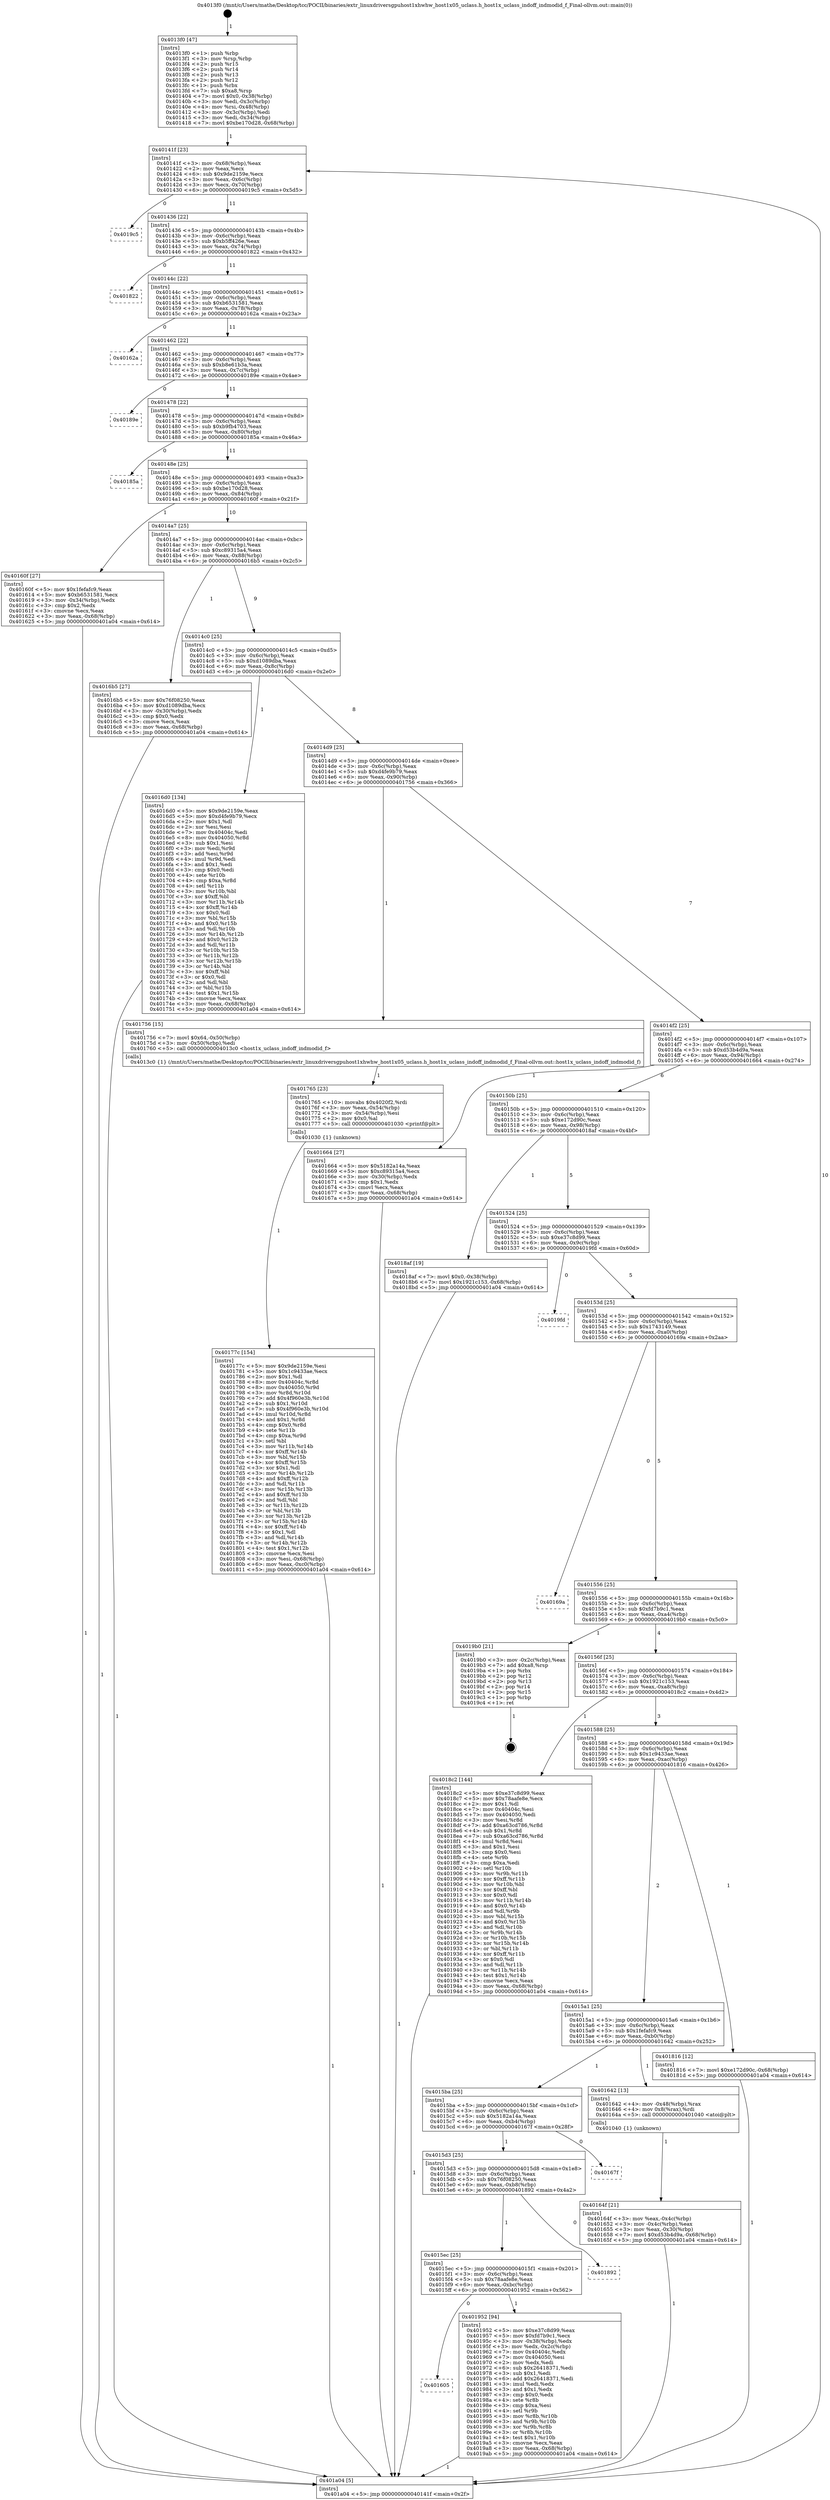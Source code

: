 digraph "0x4013f0" {
  label = "0x4013f0 (/mnt/c/Users/mathe/Desktop/tcc/POCII/binaries/extr_linuxdriversgpuhost1xhwhw_host1x05_uclass.h_host1x_uclass_indoff_indmodid_f_Final-ollvm.out::main(0))"
  labelloc = "t"
  node[shape=record]

  Entry [label="",width=0.3,height=0.3,shape=circle,fillcolor=black,style=filled]
  "0x40141f" [label="{
     0x40141f [23]\l
     | [instrs]\l
     &nbsp;&nbsp;0x40141f \<+3\>: mov -0x68(%rbp),%eax\l
     &nbsp;&nbsp;0x401422 \<+2\>: mov %eax,%ecx\l
     &nbsp;&nbsp;0x401424 \<+6\>: sub $0x9de2159e,%ecx\l
     &nbsp;&nbsp;0x40142a \<+3\>: mov %eax,-0x6c(%rbp)\l
     &nbsp;&nbsp;0x40142d \<+3\>: mov %ecx,-0x70(%rbp)\l
     &nbsp;&nbsp;0x401430 \<+6\>: je 00000000004019c5 \<main+0x5d5\>\l
  }"]
  "0x4019c5" [label="{
     0x4019c5\l
  }", style=dashed]
  "0x401436" [label="{
     0x401436 [22]\l
     | [instrs]\l
     &nbsp;&nbsp;0x401436 \<+5\>: jmp 000000000040143b \<main+0x4b\>\l
     &nbsp;&nbsp;0x40143b \<+3\>: mov -0x6c(%rbp),%eax\l
     &nbsp;&nbsp;0x40143e \<+5\>: sub $0xb5ff426e,%eax\l
     &nbsp;&nbsp;0x401443 \<+3\>: mov %eax,-0x74(%rbp)\l
     &nbsp;&nbsp;0x401446 \<+6\>: je 0000000000401822 \<main+0x432\>\l
  }"]
  Exit [label="",width=0.3,height=0.3,shape=circle,fillcolor=black,style=filled,peripheries=2]
  "0x401822" [label="{
     0x401822\l
  }", style=dashed]
  "0x40144c" [label="{
     0x40144c [22]\l
     | [instrs]\l
     &nbsp;&nbsp;0x40144c \<+5\>: jmp 0000000000401451 \<main+0x61\>\l
     &nbsp;&nbsp;0x401451 \<+3\>: mov -0x6c(%rbp),%eax\l
     &nbsp;&nbsp;0x401454 \<+5\>: sub $0xb6531581,%eax\l
     &nbsp;&nbsp;0x401459 \<+3\>: mov %eax,-0x78(%rbp)\l
     &nbsp;&nbsp;0x40145c \<+6\>: je 000000000040162a \<main+0x23a\>\l
  }"]
  "0x401605" [label="{
     0x401605\l
  }", style=dashed]
  "0x40162a" [label="{
     0x40162a\l
  }", style=dashed]
  "0x401462" [label="{
     0x401462 [22]\l
     | [instrs]\l
     &nbsp;&nbsp;0x401462 \<+5\>: jmp 0000000000401467 \<main+0x77\>\l
     &nbsp;&nbsp;0x401467 \<+3\>: mov -0x6c(%rbp),%eax\l
     &nbsp;&nbsp;0x40146a \<+5\>: sub $0xb8e61b3a,%eax\l
     &nbsp;&nbsp;0x40146f \<+3\>: mov %eax,-0x7c(%rbp)\l
     &nbsp;&nbsp;0x401472 \<+6\>: je 000000000040189e \<main+0x4ae\>\l
  }"]
  "0x401952" [label="{
     0x401952 [94]\l
     | [instrs]\l
     &nbsp;&nbsp;0x401952 \<+5\>: mov $0xe37c8d99,%eax\l
     &nbsp;&nbsp;0x401957 \<+5\>: mov $0xfd7b9c1,%ecx\l
     &nbsp;&nbsp;0x40195c \<+3\>: mov -0x38(%rbp),%edx\l
     &nbsp;&nbsp;0x40195f \<+3\>: mov %edx,-0x2c(%rbp)\l
     &nbsp;&nbsp;0x401962 \<+7\>: mov 0x40404c,%edx\l
     &nbsp;&nbsp;0x401969 \<+7\>: mov 0x404050,%esi\l
     &nbsp;&nbsp;0x401970 \<+2\>: mov %edx,%edi\l
     &nbsp;&nbsp;0x401972 \<+6\>: sub $0x26418371,%edi\l
     &nbsp;&nbsp;0x401978 \<+3\>: sub $0x1,%edi\l
     &nbsp;&nbsp;0x40197b \<+6\>: add $0x26418371,%edi\l
     &nbsp;&nbsp;0x401981 \<+3\>: imul %edi,%edx\l
     &nbsp;&nbsp;0x401984 \<+3\>: and $0x1,%edx\l
     &nbsp;&nbsp;0x401987 \<+3\>: cmp $0x0,%edx\l
     &nbsp;&nbsp;0x40198a \<+4\>: sete %r8b\l
     &nbsp;&nbsp;0x40198e \<+3\>: cmp $0xa,%esi\l
     &nbsp;&nbsp;0x401991 \<+4\>: setl %r9b\l
     &nbsp;&nbsp;0x401995 \<+3\>: mov %r8b,%r10b\l
     &nbsp;&nbsp;0x401998 \<+3\>: and %r9b,%r10b\l
     &nbsp;&nbsp;0x40199b \<+3\>: xor %r9b,%r8b\l
     &nbsp;&nbsp;0x40199e \<+3\>: or %r8b,%r10b\l
     &nbsp;&nbsp;0x4019a1 \<+4\>: test $0x1,%r10b\l
     &nbsp;&nbsp;0x4019a5 \<+3\>: cmovne %ecx,%eax\l
     &nbsp;&nbsp;0x4019a8 \<+3\>: mov %eax,-0x68(%rbp)\l
     &nbsp;&nbsp;0x4019ab \<+5\>: jmp 0000000000401a04 \<main+0x614\>\l
  }"]
  "0x40189e" [label="{
     0x40189e\l
  }", style=dashed]
  "0x401478" [label="{
     0x401478 [22]\l
     | [instrs]\l
     &nbsp;&nbsp;0x401478 \<+5\>: jmp 000000000040147d \<main+0x8d\>\l
     &nbsp;&nbsp;0x40147d \<+3\>: mov -0x6c(%rbp),%eax\l
     &nbsp;&nbsp;0x401480 \<+5\>: sub $0xb9fb4703,%eax\l
     &nbsp;&nbsp;0x401485 \<+3\>: mov %eax,-0x80(%rbp)\l
     &nbsp;&nbsp;0x401488 \<+6\>: je 000000000040185a \<main+0x46a\>\l
  }"]
  "0x4015ec" [label="{
     0x4015ec [25]\l
     | [instrs]\l
     &nbsp;&nbsp;0x4015ec \<+5\>: jmp 00000000004015f1 \<main+0x201\>\l
     &nbsp;&nbsp;0x4015f1 \<+3\>: mov -0x6c(%rbp),%eax\l
     &nbsp;&nbsp;0x4015f4 \<+5\>: sub $0x78aafe8e,%eax\l
     &nbsp;&nbsp;0x4015f9 \<+6\>: mov %eax,-0xbc(%rbp)\l
     &nbsp;&nbsp;0x4015ff \<+6\>: je 0000000000401952 \<main+0x562\>\l
  }"]
  "0x40185a" [label="{
     0x40185a\l
  }", style=dashed]
  "0x40148e" [label="{
     0x40148e [25]\l
     | [instrs]\l
     &nbsp;&nbsp;0x40148e \<+5\>: jmp 0000000000401493 \<main+0xa3\>\l
     &nbsp;&nbsp;0x401493 \<+3\>: mov -0x6c(%rbp),%eax\l
     &nbsp;&nbsp;0x401496 \<+5\>: sub $0xbe170d28,%eax\l
     &nbsp;&nbsp;0x40149b \<+6\>: mov %eax,-0x84(%rbp)\l
     &nbsp;&nbsp;0x4014a1 \<+6\>: je 000000000040160f \<main+0x21f\>\l
  }"]
  "0x401892" [label="{
     0x401892\l
  }", style=dashed]
  "0x40160f" [label="{
     0x40160f [27]\l
     | [instrs]\l
     &nbsp;&nbsp;0x40160f \<+5\>: mov $0x1fefafc9,%eax\l
     &nbsp;&nbsp;0x401614 \<+5\>: mov $0xb6531581,%ecx\l
     &nbsp;&nbsp;0x401619 \<+3\>: mov -0x34(%rbp),%edx\l
     &nbsp;&nbsp;0x40161c \<+3\>: cmp $0x2,%edx\l
     &nbsp;&nbsp;0x40161f \<+3\>: cmovne %ecx,%eax\l
     &nbsp;&nbsp;0x401622 \<+3\>: mov %eax,-0x68(%rbp)\l
     &nbsp;&nbsp;0x401625 \<+5\>: jmp 0000000000401a04 \<main+0x614\>\l
  }"]
  "0x4014a7" [label="{
     0x4014a7 [25]\l
     | [instrs]\l
     &nbsp;&nbsp;0x4014a7 \<+5\>: jmp 00000000004014ac \<main+0xbc\>\l
     &nbsp;&nbsp;0x4014ac \<+3\>: mov -0x6c(%rbp),%eax\l
     &nbsp;&nbsp;0x4014af \<+5\>: sub $0xc89315a4,%eax\l
     &nbsp;&nbsp;0x4014b4 \<+6\>: mov %eax,-0x88(%rbp)\l
     &nbsp;&nbsp;0x4014ba \<+6\>: je 00000000004016b5 \<main+0x2c5\>\l
  }"]
  "0x401a04" [label="{
     0x401a04 [5]\l
     | [instrs]\l
     &nbsp;&nbsp;0x401a04 \<+5\>: jmp 000000000040141f \<main+0x2f\>\l
  }"]
  "0x4013f0" [label="{
     0x4013f0 [47]\l
     | [instrs]\l
     &nbsp;&nbsp;0x4013f0 \<+1\>: push %rbp\l
     &nbsp;&nbsp;0x4013f1 \<+3\>: mov %rsp,%rbp\l
     &nbsp;&nbsp;0x4013f4 \<+2\>: push %r15\l
     &nbsp;&nbsp;0x4013f6 \<+2\>: push %r14\l
     &nbsp;&nbsp;0x4013f8 \<+2\>: push %r13\l
     &nbsp;&nbsp;0x4013fa \<+2\>: push %r12\l
     &nbsp;&nbsp;0x4013fc \<+1\>: push %rbx\l
     &nbsp;&nbsp;0x4013fd \<+7\>: sub $0xa8,%rsp\l
     &nbsp;&nbsp;0x401404 \<+7\>: movl $0x0,-0x38(%rbp)\l
     &nbsp;&nbsp;0x40140b \<+3\>: mov %edi,-0x3c(%rbp)\l
     &nbsp;&nbsp;0x40140e \<+4\>: mov %rsi,-0x48(%rbp)\l
     &nbsp;&nbsp;0x401412 \<+3\>: mov -0x3c(%rbp),%edi\l
     &nbsp;&nbsp;0x401415 \<+3\>: mov %edi,-0x34(%rbp)\l
     &nbsp;&nbsp;0x401418 \<+7\>: movl $0xbe170d28,-0x68(%rbp)\l
  }"]
  "0x4015d3" [label="{
     0x4015d3 [25]\l
     | [instrs]\l
     &nbsp;&nbsp;0x4015d3 \<+5\>: jmp 00000000004015d8 \<main+0x1e8\>\l
     &nbsp;&nbsp;0x4015d8 \<+3\>: mov -0x6c(%rbp),%eax\l
     &nbsp;&nbsp;0x4015db \<+5\>: sub $0x76f08250,%eax\l
     &nbsp;&nbsp;0x4015e0 \<+6\>: mov %eax,-0xb8(%rbp)\l
     &nbsp;&nbsp;0x4015e6 \<+6\>: je 0000000000401892 \<main+0x4a2\>\l
  }"]
  "0x4016b5" [label="{
     0x4016b5 [27]\l
     | [instrs]\l
     &nbsp;&nbsp;0x4016b5 \<+5\>: mov $0x76f08250,%eax\l
     &nbsp;&nbsp;0x4016ba \<+5\>: mov $0xd1089dba,%ecx\l
     &nbsp;&nbsp;0x4016bf \<+3\>: mov -0x30(%rbp),%edx\l
     &nbsp;&nbsp;0x4016c2 \<+3\>: cmp $0x0,%edx\l
     &nbsp;&nbsp;0x4016c5 \<+3\>: cmove %ecx,%eax\l
     &nbsp;&nbsp;0x4016c8 \<+3\>: mov %eax,-0x68(%rbp)\l
     &nbsp;&nbsp;0x4016cb \<+5\>: jmp 0000000000401a04 \<main+0x614\>\l
  }"]
  "0x4014c0" [label="{
     0x4014c0 [25]\l
     | [instrs]\l
     &nbsp;&nbsp;0x4014c0 \<+5\>: jmp 00000000004014c5 \<main+0xd5\>\l
     &nbsp;&nbsp;0x4014c5 \<+3\>: mov -0x6c(%rbp),%eax\l
     &nbsp;&nbsp;0x4014c8 \<+5\>: sub $0xd1089dba,%eax\l
     &nbsp;&nbsp;0x4014cd \<+6\>: mov %eax,-0x8c(%rbp)\l
     &nbsp;&nbsp;0x4014d3 \<+6\>: je 00000000004016d0 \<main+0x2e0\>\l
  }"]
  "0x40167f" [label="{
     0x40167f\l
  }", style=dashed]
  "0x4016d0" [label="{
     0x4016d0 [134]\l
     | [instrs]\l
     &nbsp;&nbsp;0x4016d0 \<+5\>: mov $0x9de2159e,%eax\l
     &nbsp;&nbsp;0x4016d5 \<+5\>: mov $0xd4fe9b79,%ecx\l
     &nbsp;&nbsp;0x4016da \<+2\>: mov $0x1,%dl\l
     &nbsp;&nbsp;0x4016dc \<+2\>: xor %esi,%esi\l
     &nbsp;&nbsp;0x4016de \<+7\>: mov 0x40404c,%edi\l
     &nbsp;&nbsp;0x4016e5 \<+8\>: mov 0x404050,%r8d\l
     &nbsp;&nbsp;0x4016ed \<+3\>: sub $0x1,%esi\l
     &nbsp;&nbsp;0x4016f0 \<+3\>: mov %edi,%r9d\l
     &nbsp;&nbsp;0x4016f3 \<+3\>: add %esi,%r9d\l
     &nbsp;&nbsp;0x4016f6 \<+4\>: imul %r9d,%edi\l
     &nbsp;&nbsp;0x4016fa \<+3\>: and $0x1,%edi\l
     &nbsp;&nbsp;0x4016fd \<+3\>: cmp $0x0,%edi\l
     &nbsp;&nbsp;0x401700 \<+4\>: sete %r10b\l
     &nbsp;&nbsp;0x401704 \<+4\>: cmp $0xa,%r8d\l
     &nbsp;&nbsp;0x401708 \<+4\>: setl %r11b\l
     &nbsp;&nbsp;0x40170c \<+3\>: mov %r10b,%bl\l
     &nbsp;&nbsp;0x40170f \<+3\>: xor $0xff,%bl\l
     &nbsp;&nbsp;0x401712 \<+3\>: mov %r11b,%r14b\l
     &nbsp;&nbsp;0x401715 \<+4\>: xor $0xff,%r14b\l
     &nbsp;&nbsp;0x401719 \<+3\>: xor $0x0,%dl\l
     &nbsp;&nbsp;0x40171c \<+3\>: mov %bl,%r15b\l
     &nbsp;&nbsp;0x40171f \<+4\>: and $0x0,%r15b\l
     &nbsp;&nbsp;0x401723 \<+3\>: and %dl,%r10b\l
     &nbsp;&nbsp;0x401726 \<+3\>: mov %r14b,%r12b\l
     &nbsp;&nbsp;0x401729 \<+4\>: and $0x0,%r12b\l
     &nbsp;&nbsp;0x40172d \<+3\>: and %dl,%r11b\l
     &nbsp;&nbsp;0x401730 \<+3\>: or %r10b,%r15b\l
     &nbsp;&nbsp;0x401733 \<+3\>: or %r11b,%r12b\l
     &nbsp;&nbsp;0x401736 \<+3\>: xor %r12b,%r15b\l
     &nbsp;&nbsp;0x401739 \<+3\>: or %r14b,%bl\l
     &nbsp;&nbsp;0x40173c \<+3\>: xor $0xff,%bl\l
     &nbsp;&nbsp;0x40173f \<+3\>: or $0x0,%dl\l
     &nbsp;&nbsp;0x401742 \<+2\>: and %dl,%bl\l
     &nbsp;&nbsp;0x401744 \<+3\>: or %bl,%r15b\l
     &nbsp;&nbsp;0x401747 \<+4\>: test $0x1,%r15b\l
     &nbsp;&nbsp;0x40174b \<+3\>: cmovne %ecx,%eax\l
     &nbsp;&nbsp;0x40174e \<+3\>: mov %eax,-0x68(%rbp)\l
     &nbsp;&nbsp;0x401751 \<+5\>: jmp 0000000000401a04 \<main+0x614\>\l
  }"]
  "0x4014d9" [label="{
     0x4014d9 [25]\l
     | [instrs]\l
     &nbsp;&nbsp;0x4014d9 \<+5\>: jmp 00000000004014de \<main+0xee\>\l
     &nbsp;&nbsp;0x4014de \<+3\>: mov -0x6c(%rbp),%eax\l
     &nbsp;&nbsp;0x4014e1 \<+5\>: sub $0xd4fe9b79,%eax\l
     &nbsp;&nbsp;0x4014e6 \<+6\>: mov %eax,-0x90(%rbp)\l
     &nbsp;&nbsp;0x4014ec \<+6\>: je 0000000000401756 \<main+0x366\>\l
  }"]
  "0x40177c" [label="{
     0x40177c [154]\l
     | [instrs]\l
     &nbsp;&nbsp;0x40177c \<+5\>: mov $0x9de2159e,%esi\l
     &nbsp;&nbsp;0x401781 \<+5\>: mov $0x1c9433ae,%ecx\l
     &nbsp;&nbsp;0x401786 \<+2\>: mov $0x1,%dl\l
     &nbsp;&nbsp;0x401788 \<+8\>: mov 0x40404c,%r8d\l
     &nbsp;&nbsp;0x401790 \<+8\>: mov 0x404050,%r9d\l
     &nbsp;&nbsp;0x401798 \<+3\>: mov %r8d,%r10d\l
     &nbsp;&nbsp;0x40179b \<+7\>: add $0x4f960e3b,%r10d\l
     &nbsp;&nbsp;0x4017a2 \<+4\>: sub $0x1,%r10d\l
     &nbsp;&nbsp;0x4017a6 \<+7\>: sub $0x4f960e3b,%r10d\l
     &nbsp;&nbsp;0x4017ad \<+4\>: imul %r10d,%r8d\l
     &nbsp;&nbsp;0x4017b1 \<+4\>: and $0x1,%r8d\l
     &nbsp;&nbsp;0x4017b5 \<+4\>: cmp $0x0,%r8d\l
     &nbsp;&nbsp;0x4017b9 \<+4\>: sete %r11b\l
     &nbsp;&nbsp;0x4017bd \<+4\>: cmp $0xa,%r9d\l
     &nbsp;&nbsp;0x4017c1 \<+3\>: setl %bl\l
     &nbsp;&nbsp;0x4017c4 \<+3\>: mov %r11b,%r14b\l
     &nbsp;&nbsp;0x4017c7 \<+4\>: xor $0xff,%r14b\l
     &nbsp;&nbsp;0x4017cb \<+3\>: mov %bl,%r15b\l
     &nbsp;&nbsp;0x4017ce \<+4\>: xor $0xff,%r15b\l
     &nbsp;&nbsp;0x4017d2 \<+3\>: xor $0x1,%dl\l
     &nbsp;&nbsp;0x4017d5 \<+3\>: mov %r14b,%r12b\l
     &nbsp;&nbsp;0x4017d8 \<+4\>: and $0xff,%r12b\l
     &nbsp;&nbsp;0x4017dc \<+3\>: and %dl,%r11b\l
     &nbsp;&nbsp;0x4017df \<+3\>: mov %r15b,%r13b\l
     &nbsp;&nbsp;0x4017e2 \<+4\>: and $0xff,%r13b\l
     &nbsp;&nbsp;0x4017e6 \<+2\>: and %dl,%bl\l
     &nbsp;&nbsp;0x4017e8 \<+3\>: or %r11b,%r12b\l
     &nbsp;&nbsp;0x4017eb \<+3\>: or %bl,%r13b\l
     &nbsp;&nbsp;0x4017ee \<+3\>: xor %r13b,%r12b\l
     &nbsp;&nbsp;0x4017f1 \<+3\>: or %r15b,%r14b\l
     &nbsp;&nbsp;0x4017f4 \<+4\>: xor $0xff,%r14b\l
     &nbsp;&nbsp;0x4017f8 \<+3\>: or $0x1,%dl\l
     &nbsp;&nbsp;0x4017fb \<+3\>: and %dl,%r14b\l
     &nbsp;&nbsp;0x4017fe \<+3\>: or %r14b,%r12b\l
     &nbsp;&nbsp;0x401801 \<+4\>: test $0x1,%r12b\l
     &nbsp;&nbsp;0x401805 \<+3\>: cmovne %ecx,%esi\l
     &nbsp;&nbsp;0x401808 \<+3\>: mov %esi,-0x68(%rbp)\l
     &nbsp;&nbsp;0x40180b \<+6\>: mov %eax,-0xc0(%rbp)\l
     &nbsp;&nbsp;0x401811 \<+5\>: jmp 0000000000401a04 \<main+0x614\>\l
  }"]
  "0x401756" [label="{
     0x401756 [15]\l
     | [instrs]\l
     &nbsp;&nbsp;0x401756 \<+7\>: movl $0x64,-0x50(%rbp)\l
     &nbsp;&nbsp;0x40175d \<+3\>: mov -0x50(%rbp),%edi\l
     &nbsp;&nbsp;0x401760 \<+5\>: call 00000000004013c0 \<host1x_uclass_indoff_indmodid_f\>\l
     | [calls]\l
     &nbsp;&nbsp;0x4013c0 \{1\} (/mnt/c/Users/mathe/Desktop/tcc/POCII/binaries/extr_linuxdriversgpuhost1xhwhw_host1x05_uclass.h_host1x_uclass_indoff_indmodid_f_Final-ollvm.out::host1x_uclass_indoff_indmodid_f)\l
  }"]
  "0x4014f2" [label="{
     0x4014f2 [25]\l
     | [instrs]\l
     &nbsp;&nbsp;0x4014f2 \<+5\>: jmp 00000000004014f7 \<main+0x107\>\l
     &nbsp;&nbsp;0x4014f7 \<+3\>: mov -0x6c(%rbp),%eax\l
     &nbsp;&nbsp;0x4014fa \<+5\>: sub $0xd53b4d9a,%eax\l
     &nbsp;&nbsp;0x4014ff \<+6\>: mov %eax,-0x94(%rbp)\l
     &nbsp;&nbsp;0x401505 \<+6\>: je 0000000000401664 \<main+0x274\>\l
  }"]
  "0x401765" [label="{
     0x401765 [23]\l
     | [instrs]\l
     &nbsp;&nbsp;0x401765 \<+10\>: movabs $0x4020f2,%rdi\l
     &nbsp;&nbsp;0x40176f \<+3\>: mov %eax,-0x54(%rbp)\l
     &nbsp;&nbsp;0x401772 \<+3\>: mov -0x54(%rbp),%esi\l
     &nbsp;&nbsp;0x401775 \<+2\>: mov $0x0,%al\l
     &nbsp;&nbsp;0x401777 \<+5\>: call 0000000000401030 \<printf@plt\>\l
     | [calls]\l
     &nbsp;&nbsp;0x401030 \{1\} (unknown)\l
  }"]
  "0x401664" [label="{
     0x401664 [27]\l
     | [instrs]\l
     &nbsp;&nbsp;0x401664 \<+5\>: mov $0x5182a14a,%eax\l
     &nbsp;&nbsp;0x401669 \<+5\>: mov $0xc89315a4,%ecx\l
     &nbsp;&nbsp;0x40166e \<+3\>: mov -0x30(%rbp),%edx\l
     &nbsp;&nbsp;0x401671 \<+3\>: cmp $0x1,%edx\l
     &nbsp;&nbsp;0x401674 \<+3\>: cmovl %ecx,%eax\l
     &nbsp;&nbsp;0x401677 \<+3\>: mov %eax,-0x68(%rbp)\l
     &nbsp;&nbsp;0x40167a \<+5\>: jmp 0000000000401a04 \<main+0x614\>\l
  }"]
  "0x40150b" [label="{
     0x40150b [25]\l
     | [instrs]\l
     &nbsp;&nbsp;0x40150b \<+5\>: jmp 0000000000401510 \<main+0x120\>\l
     &nbsp;&nbsp;0x401510 \<+3\>: mov -0x6c(%rbp),%eax\l
     &nbsp;&nbsp;0x401513 \<+5\>: sub $0xe172d90c,%eax\l
     &nbsp;&nbsp;0x401518 \<+6\>: mov %eax,-0x98(%rbp)\l
     &nbsp;&nbsp;0x40151e \<+6\>: je 00000000004018af \<main+0x4bf\>\l
  }"]
  "0x40164f" [label="{
     0x40164f [21]\l
     | [instrs]\l
     &nbsp;&nbsp;0x40164f \<+3\>: mov %eax,-0x4c(%rbp)\l
     &nbsp;&nbsp;0x401652 \<+3\>: mov -0x4c(%rbp),%eax\l
     &nbsp;&nbsp;0x401655 \<+3\>: mov %eax,-0x30(%rbp)\l
     &nbsp;&nbsp;0x401658 \<+7\>: movl $0xd53b4d9a,-0x68(%rbp)\l
     &nbsp;&nbsp;0x40165f \<+5\>: jmp 0000000000401a04 \<main+0x614\>\l
  }"]
  "0x4018af" [label="{
     0x4018af [19]\l
     | [instrs]\l
     &nbsp;&nbsp;0x4018af \<+7\>: movl $0x0,-0x38(%rbp)\l
     &nbsp;&nbsp;0x4018b6 \<+7\>: movl $0x1921c153,-0x68(%rbp)\l
     &nbsp;&nbsp;0x4018bd \<+5\>: jmp 0000000000401a04 \<main+0x614\>\l
  }"]
  "0x401524" [label="{
     0x401524 [25]\l
     | [instrs]\l
     &nbsp;&nbsp;0x401524 \<+5\>: jmp 0000000000401529 \<main+0x139\>\l
     &nbsp;&nbsp;0x401529 \<+3\>: mov -0x6c(%rbp),%eax\l
     &nbsp;&nbsp;0x40152c \<+5\>: sub $0xe37c8d99,%eax\l
     &nbsp;&nbsp;0x401531 \<+6\>: mov %eax,-0x9c(%rbp)\l
     &nbsp;&nbsp;0x401537 \<+6\>: je 00000000004019fd \<main+0x60d\>\l
  }"]
  "0x4015ba" [label="{
     0x4015ba [25]\l
     | [instrs]\l
     &nbsp;&nbsp;0x4015ba \<+5\>: jmp 00000000004015bf \<main+0x1cf\>\l
     &nbsp;&nbsp;0x4015bf \<+3\>: mov -0x6c(%rbp),%eax\l
     &nbsp;&nbsp;0x4015c2 \<+5\>: sub $0x5182a14a,%eax\l
     &nbsp;&nbsp;0x4015c7 \<+6\>: mov %eax,-0xb4(%rbp)\l
     &nbsp;&nbsp;0x4015cd \<+6\>: je 000000000040167f \<main+0x28f\>\l
  }"]
  "0x4019fd" [label="{
     0x4019fd\l
  }", style=dashed]
  "0x40153d" [label="{
     0x40153d [25]\l
     | [instrs]\l
     &nbsp;&nbsp;0x40153d \<+5\>: jmp 0000000000401542 \<main+0x152\>\l
     &nbsp;&nbsp;0x401542 \<+3\>: mov -0x6c(%rbp),%eax\l
     &nbsp;&nbsp;0x401545 \<+5\>: sub $0x1743149,%eax\l
     &nbsp;&nbsp;0x40154a \<+6\>: mov %eax,-0xa0(%rbp)\l
     &nbsp;&nbsp;0x401550 \<+6\>: je 000000000040169a \<main+0x2aa\>\l
  }"]
  "0x401642" [label="{
     0x401642 [13]\l
     | [instrs]\l
     &nbsp;&nbsp;0x401642 \<+4\>: mov -0x48(%rbp),%rax\l
     &nbsp;&nbsp;0x401646 \<+4\>: mov 0x8(%rax),%rdi\l
     &nbsp;&nbsp;0x40164a \<+5\>: call 0000000000401040 \<atoi@plt\>\l
     | [calls]\l
     &nbsp;&nbsp;0x401040 \{1\} (unknown)\l
  }"]
  "0x40169a" [label="{
     0x40169a\l
  }", style=dashed]
  "0x401556" [label="{
     0x401556 [25]\l
     | [instrs]\l
     &nbsp;&nbsp;0x401556 \<+5\>: jmp 000000000040155b \<main+0x16b\>\l
     &nbsp;&nbsp;0x40155b \<+3\>: mov -0x6c(%rbp),%eax\l
     &nbsp;&nbsp;0x40155e \<+5\>: sub $0xfd7b9c1,%eax\l
     &nbsp;&nbsp;0x401563 \<+6\>: mov %eax,-0xa4(%rbp)\l
     &nbsp;&nbsp;0x401569 \<+6\>: je 00000000004019b0 \<main+0x5c0\>\l
  }"]
  "0x4015a1" [label="{
     0x4015a1 [25]\l
     | [instrs]\l
     &nbsp;&nbsp;0x4015a1 \<+5\>: jmp 00000000004015a6 \<main+0x1b6\>\l
     &nbsp;&nbsp;0x4015a6 \<+3\>: mov -0x6c(%rbp),%eax\l
     &nbsp;&nbsp;0x4015a9 \<+5\>: sub $0x1fefafc9,%eax\l
     &nbsp;&nbsp;0x4015ae \<+6\>: mov %eax,-0xb0(%rbp)\l
     &nbsp;&nbsp;0x4015b4 \<+6\>: je 0000000000401642 \<main+0x252\>\l
  }"]
  "0x4019b0" [label="{
     0x4019b0 [21]\l
     | [instrs]\l
     &nbsp;&nbsp;0x4019b0 \<+3\>: mov -0x2c(%rbp),%eax\l
     &nbsp;&nbsp;0x4019b3 \<+7\>: add $0xa8,%rsp\l
     &nbsp;&nbsp;0x4019ba \<+1\>: pop %rbx\l
     &nbsp;&nbsp;0x4019bb \<+2\>: pop %r12\l
     &nbsp;&nbsp;0x4019bd \<+2\>: pop %r13\l
     &nbsp;&nbsp;0x4019bf \<+2\>: pop %r14\l
     &nbsp;&nbsp;0x4019c1 \<+2\>: pop %r15\l
     &nbsp;&nbsp;0x4019c3 \<+1\>: pop %rbp\l
     &nbsp;&nbsp;0x4019c4 \<+1\>: ret\l
  }"]
  "0x40156f" [label="{
     0x40156f [25]\l
     | [instrs]\l
     &nbsp;&nbsp;0x40156f \<+5\>: jmp 0000000000401574 \<main+0x184\>\l
     &nbsp;&nbsp;0x401574 \<+3\>: mov -0x6c(%rbp),%eax\l
     &nbsp;&nbsp;0x401577 \<+5\>: sub $0x1921c153,%eax\l
     &nbsp;&nbsp;0x40157c \<+6\>: mov %eax,-0xa8(%rbp)\l
     &nbsp;&nbsp;0x401582 \<+6\>: je 00000000004018c2 \<main+0x4d2\>\l
  }"]
  "0x401816" [label="{
     0x401816 [12]\l
     | [instrs]\l
     &nbsp;&nbsp;0x401816 \<+7\>: movl $0xe172d90c,-0x68(%rbp)\l
     &nbsp;&nbsp;0x40181d \<+5\>: jmp 0000000000401a04 \<main+0x614\>\l
  }"]
  "0x4018c2" [label="{
     0x4018c2 [144]\l
     | [instrs]\l
     &nbsp;&nbsp;0x4018c2 \<+5\>: mov $0xe37c8d99,%eax\l
     &nbsp;&nbsp;0x4018c7 \<+5\>: mov $0x78aafe8e,%ecx\l
     &nbsp;&nbsp;0x4018cc \<+2\>: mov $0x1,%dl\l
     &nbsp;&nbsp;0x4018ce \<+7\>: mov 0x40404c,%esi\l
     &nbsp;&nbsp;0x4018d5 \<+7\>: mov 0x404050,%edi\l
     &nbsp;&nbsp;0x4018dc \<+3\>: mov %esi,%r8d\l
     &nbsp;&nbsp;0x4018df \<+7\>: add $0xa63cd786,%r8d\l
     &nbsp;&nbsp;0x4018e6 \<+4\>: sub $0x1,%r8d\l
     &nbsp;&nbsp;0x4018ea \<+7\>: sub $0xa63cd786,%r8d\l
     &nbsp;&nbsp;0x4018f1 \<+4\>: imul %r8d,%esi\l
     &nbsp;&nbsp;0x4018f5 \<+3\>: and $0x1,%esi\l
     &nbsp;&nbsp;0x4018f8 \<+3\>: cmp $0x0,%esi\l
     &nbsp;&nbsp;0x4018fb \<+4\>: sete %r9b\l
     &nbsp;&nbsp;0x4018ff \<+3\>: cmp $0xa,%edi\l
     &nbsp;&nbsp;0x401902 \<+4\>: setl %r10b\l
     &nbsp;&nbsp;0x401906 \<+3\>: mov %r9b,%r11b\l
     &nbsp;&nbsp;0x401909 \<+4\>: xor $0xff,%r11b\l
     &nbsp;&nbsp;0x40190d \<+3\>: mov %r10b,%bl\l
     &nbsp;&nbsp;0x401910 \<+3\>: xor $0xff,%bl\l
     &nbsp;&nbsp;0x401913 \<+3\>: xor $0x0,%dl\l
     &nbsp;&nbsp;0x401916 \<+3\>: mov %r11b,%r14b\l
     &nbsp;&nbsp;0x401919 \<+4\>: and $0x0,%r14b\l
     &nbsp;&nbsp;0x40191d \<+3\>: and %dl,%r9b\l
     &nbsp;&nbsp;0x401920 \<+3\>: mov %bl,%r15b\l
     &nbsp;&nbsp;0x401923 \<+4\>: and $0x0,%r15b\l
     &nbsp;&nbsp;0x401927 \<+3\>: and %dl,%r10b\l
     &nbsp;&nbsp;0x40192a \<+3\>: or %r9b,%r14b\l
     &nbsp;&nbsp;0x40192d \<+3\>: or %r10b,%r15b\l
     &nbsp;&nbsp;0x401930 \<+3\>: xor %r15b,%r14b\l
     &nbsp;&nbsp;0x401933 \<+3\>: or %bl,%r11b\l
     &nbsp;&nbsp;0x401936 \<+4\>: xor $0xff,%r11b\l
     &nbsp;&nbsp;0x40193a \<+3\>: or $0x0,%dl\l
     &nbsp;&nbsp;0x40193d \<+3\>: and %dl,%r11b\l
     &nbsp;&nbsp;0x401940 \<+3\>: or %r11b,%r14b\l
     &nbsp;&nbsp;0x401943 \<+4\>: test $0x1,%r14b\l
     &nbsp;&nbsp;0x401947 \<+3\>: cmovne %ecx,%eax\l
     &nbsp;&nbsp;0x40194a \<+3\>: mov %eax,-0x68(%rbp)\l
     &nbsp;&nbsp;0x40194d \<+5\>: jmp 0000000000401a04 \<main+0x614\>\l
  }"]
  "0x401588" [label="{
     0x401588 [25]\l
     | [instrs]\l
     &nbsp;&nbsp;0x401588 \<+5\>: jmp 000000000040158d \<main+0x19d\>\l
     &nbsp;&nbsp;0x40158d \<+3\>: mov -0x6c(%rbp),%eax\l
     &nbsp;&nbsp;0x401590 \<+5\>: sub $0x1c9433ae,%eax\l
     &nbsp;&nbsp;0x401595 \<+6\>: mov %eax,-0xac(%rbp)\l
     &nbsp;&nbsp;0x40159b \<+6\>: je 0000000000401816 \<main+0x426\>\l
  }"]
  Entry -> "0x4013f0" [label=" 1"]
  "0x40141f" -> "0x4019c5" [label=" 0"]
  "0x40141f" -> "0x401436" [label=" 11"]
  "0x4019b0" -> Exit [label=" 1"]
  "0x401436" -> "0x401822" [label=" 0"]
  "0x401436" -> "0x40144c" [label=" 11"]
  "0x401952" -> "0x401a04" [label=" 1"]
  "0x40144c" -> "0x40162a" [label=" 0"]
  "0x40144c" -> "0x401462" [label=" 11"]
  "0x4015ec" -> "0x401605" [label=" 0"]
  "0x401462" -> "0x40189e" [label=" 0"]
  "0x401462" -> "0x401478" [label=" 11"]
  "0x4015ec" -> "0x401952" [label=" 1"]
  "0x401478" -> "0x40185a" [label=" 0"]
  "0x401478" -> "0x40148e" [label=" 11"]
  "0x4015d3" -> "0x4015ec" [label=" 1"]
  "0x40148e" -> "0x40160f" [label=" 1"]
  "0x40148e" -> "0x4014a7" [label=" 10"]
  "0x40160f" -> "0x401a04" [label=" 1"]
  "0x4013f0" -> "0x40141f" [label=" 1"]
  "0x401a04" -> "0x40141f" [label=" 10"]
  "0x4015d3" -> "0x401892" [label=" 0"]
  "0x4014a7" -> "0x4016b5" [label=" 1"]
  "0x4014a7" -> "0x4014c0" [label=" 9"]
  "0x4015ba" -> "0x4015d3" [label=" 1"]
  "0x4014c0" -> "0x4016d0" [label=" 1"]
  "0x4014c0" -> "0x4014d9" [label=" 8"]
  "0x4015ba" -> "0x40167f" [label=" 0"]
  "0x4014d9" -> "0x401756" [label=" 1"]
  "0x4014d9" -> "0x4014f2" [label=" 7"]
  "0x4018c2" -> "0x401a04" [label=" 1"]
  "0x4014f2" -> "0x401664" [label=" 1"]
  "0x4014f2" -> "0x40150b" [label=" 6"]
  "0x4018af" -> "0x401a04" [label=" 1"]
  "0x40150b" -> "0x4018af" [label=" 1"]
  "0x40150b" -> "0x401524" [label=" 5"]
  "0x401816" -> "0x401a04" [label=" 1"]
  "0x401524" -> "0x4019fd" [label=" 0"]
  "0x401524" -> "0x40153d" [label=" 5"]
  "0x40177c" -> "0x401a04" [label=" 1"]
  "0x40153d" -> "0x40169a" [label=" 0"]
  "0x40153d" -> "0x401556" [label=" 5"]
  "0x401765" -> "0x40177c" [label=" 1"]
  "0x401556" -> "0x4019b0" [label=" 1"]
  "0x401556" -> "0x40156f" [label=" 4"]
  "0x4016d0" -> "0x401a04" [label=" 1"]
  "0x40156f" -> "0x4018c2" [label=" 1"]
  "0x40156f" -> "0x401588" [label=" 3"]
  "0x4016b5" -> "0x401a04" [label=" 1"]
  "0x401588" -> "0x401816" [label=" 1"]
  "0x401588" -> "0x4015a1" [label=" 2"]
  "0x401756" -> "0x401765" [label=" 1"]
  "0x4015a1" -> "0x401642" [label=" 1"]
  "0x4015a1" -> "0x4015ba" [label=" 1"]
  "0x401642" -> "0x40164f" [label=" 1"]
  "0x40164f" -> "0x401a04" [label=" 1"]
  "0x401664" -> "0x401a04" [label=" 1"]
}
